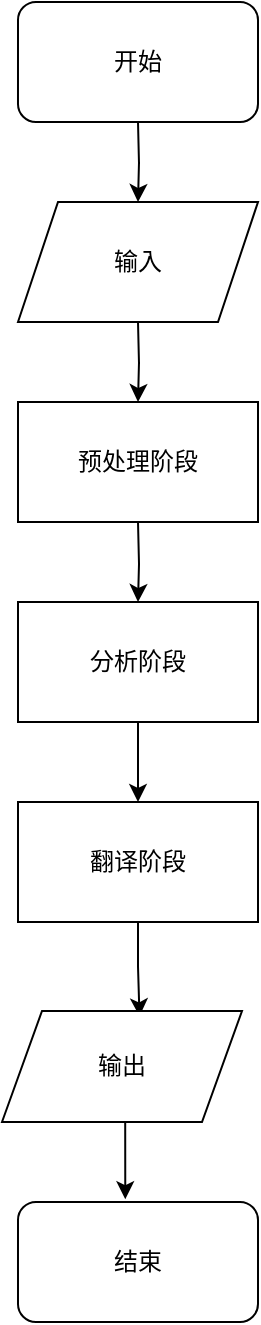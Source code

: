 <mxfile version="21.3.2" type="github">
  <diagram id="prtHgNgQTEPvFCAcTncT" name="Page-1">
    <mxGraphModel dx="1050" dy="573" grid="1" gridSize="10" guides="1" tooltips="1" connect="1" arrows="1" fold="1" page="1" pageScale="1" pageWidth="827" pageHeight="1169" math="0" shadow="0">
      <root>
        <mxCell id="0" />
        <mxCell id="1" parent="0" />
        <mxCell id="h6yUAzeneKKH2LmMwZk4-3" style="edgeStyle=orthogonalEdgeStyle;rounded=0;orthogonalLoop=1;jettySize=auto;html=1;exitX=0.5;exitY=1;exitDx=0;exitDy=0;entryX=0.5;entryY=0;entryDx=0;entryDy=0;" edge="1" parent="1">
          <mxGeometry relative="1" as="geometry">
            <mxPoint x="414" y="140" as="sourcePoint" />
            <mxPoint x="414" y="180" as="targetPoint" />
          </mxGeometry>
        </mxCell>
        <mxCell id="h6yUAzeneKKH2LmMwZk4-5" style="edgeStyle=orthogonalEdgeStyle;rounded=0;orthogonalLoop=1;jettySize=auto;html=1;exitX=0.5;exitY=1;exitDx=0;exitDy=0;entryX=0.5;entryY=0;entryDx=0;entryDy=0;" edge="1" parent="1">
          <mxGeometry relative="1" as="geometry">
            <mxPoint x="414" y="240" as="sourcePoint" />
            <mxPoint x="414" y="280" as="targetPoint" />
          </mxGeometry>
        </mxCell>
        <mxCell id="h6yUAzeneKKH2LmMwZk4-7" style="edgeStyle=orthogonalEdgeStyle;rounded=0;orthogonalLoop=1;jettySize=auto;html=1;exitX=0.5;exitY=1;exitDx=0;exitDy=0;entryX=0.5;entryY=0;entryDx=0;entryDy=0;" edge="1" parent="1" target="h6yUAzeneKKH2LmMwZk4-6">
          <mxGeometry relative="1" as="geometry">
            <mxPoint x="414" y="340" as="sourcePoint" />
          </mxGeometry>
        </mxCell>
        <mxCell id="h6yUAzeneKKH2LmMwZk4-9" style="edgeStyle=orthogonalEdgeStyle;rounded=0;orthogonalLoop=1;jettySize=auto;html=1;exitX=0.5;exitY=1;exitDx=0;exitDy=0;entryX=0.5;entryY=0;entryDx=0;entryDy=0;" edge="1" parent="1" source="h6yUAzeneKKH2LmMwZk4-6" target="h6yUAzeneKKH2LmMwZk4-8">
          <mxGeometry relative="1" as="geometry" />
        </mxCell>
        <mxCell id="h6yUAzeneKKH2LmMwZk4-6" value="分析阶段" style="rounded=0;whiteSpace=wrap;html=1;" vertex="1" parent="1">
          <mxGeometry x="354" y="380" width="120" height="60" as="geometry" />
        </mxCell>
        <mxCell id="h6yUAzeneKKH2LmMwZk4-14" style="edgeStyle=orthogonalEdgeStyle;rounded=0;orthogonalLoop=1;jettySize=auto;html=1;exitX=0.5;exitY=1;exitDx=0;exitDy=0;entryX=0.573;entryY=0.048;entryDx=0;entryDy=0;entryPerimeter=0;" edge="1" parent="1" source="h6yUAzeneKKH2LmMwZk4-8" target="h6yUAzeneKKH2LmMwZk4-11">
          <mxGeometry relative="1" as="geometry" />
        </mxCell>
        <mxCell id="h6yUAzeneKKH2LmMwZk4-8" value="翻译阶段" style="rounded=0;whiteSpace=wrap;html=1;" vertex="1" parent="1">
          <mxGeometry x="354" y="480" width="120" height="60" as="geometry" />
        </mxCell>
        <mxCell id="h6yUAzeneKKH2LmMwZk4-18" style="edgeStyle=orthogonalEdgeStyle;rounded=0;orthogonalLoop=1;jettySize=auto;html=1;exitX=0.5;exitY=1;exitDx=0;exitDy=0;entryX=0.447;entryY=-0.023;entryDx=0;entryDy=0;entryPerimeter=0;" edge="1" parent="1" source="h6yUAzeneKKH2LmMwZk4-11" target="h6yUAzeneKKH2LmMwZk4-16">
          <mxGeometry relative="1" as="geometry" />
        </mxCell>
        <mxCell id="h6yUAzeneKKH2LmMwZk4-11" value="输出" style="shape=parallelogram;perimeter=parallelogramPerimeter;whiteSpace=wrap;html=1;fixedSize=1;" vertex="1" parent="1">
          <mxGeometry x="346" y="584.5" width="120" height="55.5" as="geometry" />
        </mxCell>
        <mxCell id="h6yUAzeneKKH2LmMwZk4-12" value="开始" style="rounded=1;whiteSpace=wrap;html=1;" vertex="1" parent="1">
          <mxGeometry x="354" y="80" width="120" height="60" as="geometry" />
        </mxCell>
        <mxCell id="h6yUAzeneKKH2LmMwZk4-13" value="输入" style="shape=parallelogram;perimeter=parallelogramPerimeter;whiteSpace=wrap;html=1;fixedSize=1;" vertex="1" parent="1">
          <mxGeometry x="354" y="180" width="120" height="60" as="geometry" />
        </mxCell>
        <mxCell id="h6yUAzeneKKH2LmMwZk4-16" value="结束" style="rounded=1;whiteSpace=wrap;html=1;" vertex="1" parent="1">
          <mxGeometry x="354" y="680" width="120" height="60" as="geometry" />
        </mxCell>
        <mxCell id="h6yUAzeneKKH2LmMwZk4-17" value="预处理阶段" style="rounded=0;whiteSpace=wrap;html=1;" vertex="1" parent="1">
          <mxGeometry x="354" y="280" width="120" height="60" as="geometry" />
        </mxCell>
      </root>
    </mxGraphModel>
  </diagram>
</mxfile>
